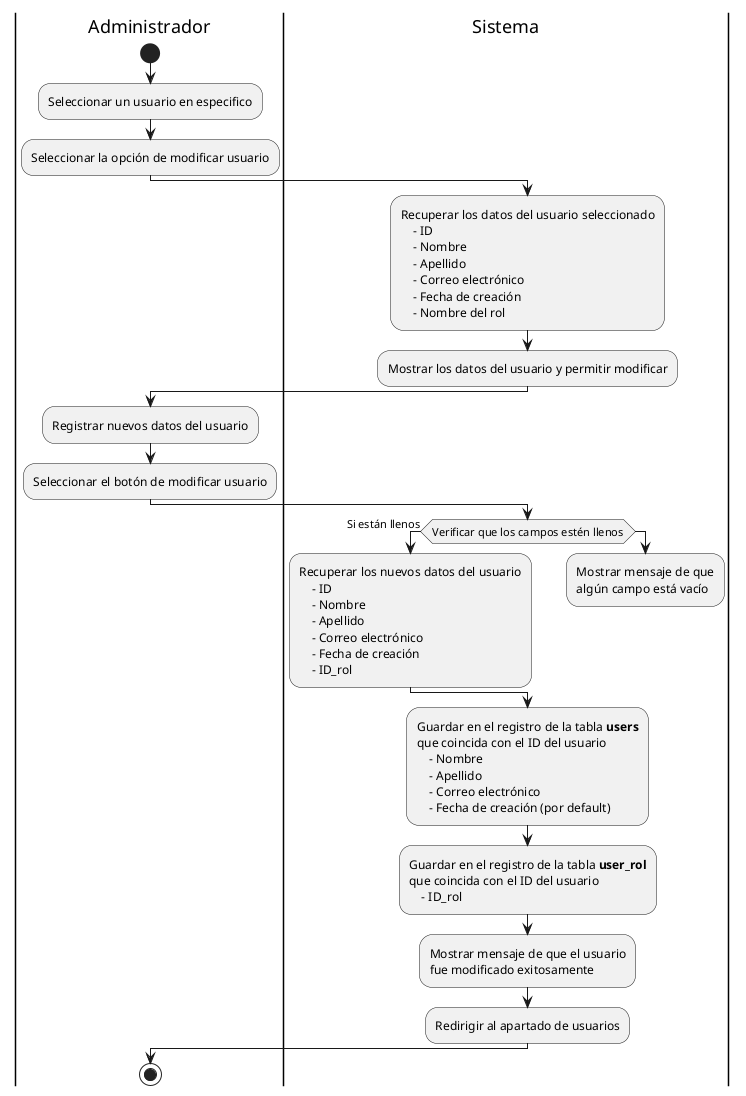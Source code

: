 @startuml

|Administrador|
start
:Seleccionar un usuario en especifico;

:Seleccionar la opción de modificar usuario;

|Sistema|
:Recuperar los datos del usuario seleccionado
    - ID
    - Nombre
    - Apellido
    - Correo electrónico
    - Fecha de creación
    - Nombre del rol;

:Mostrar los datos del usuario y permitir modificar;

|Administrador|
:Registrar nuevos datos del usuario;

:Seleccionar el botón de modificar usuario;

|Sistema|
if (Verificar que los campos estén llenos) then (Si están llenos)
    :Recuperar los nuevos datos del usuario
        - ID
        - Nombre
        - Apellido
        - Correo electrónico
        - Fecha de creación
        - ID_rol;
else
    :Mostrar mensaje de que 
    algún campo está vacío;
    detach
endif

:Guardar en el registro de la tabla **users** 
que coincida con el ID del usuario
    - Nombre
    - Apellido
    - Correo electrónico
    - Fecha de creación (por default);

:Guardar en el registro de la tabla **user_rol** 
que coincida con el ID del usuario
    - ID_rol;

:Mostrar mensaje de que el usuario 
fue modificado exitosamente;

:Redirigir al apartado de usuarios;

|Administrador|
stop

@enduml